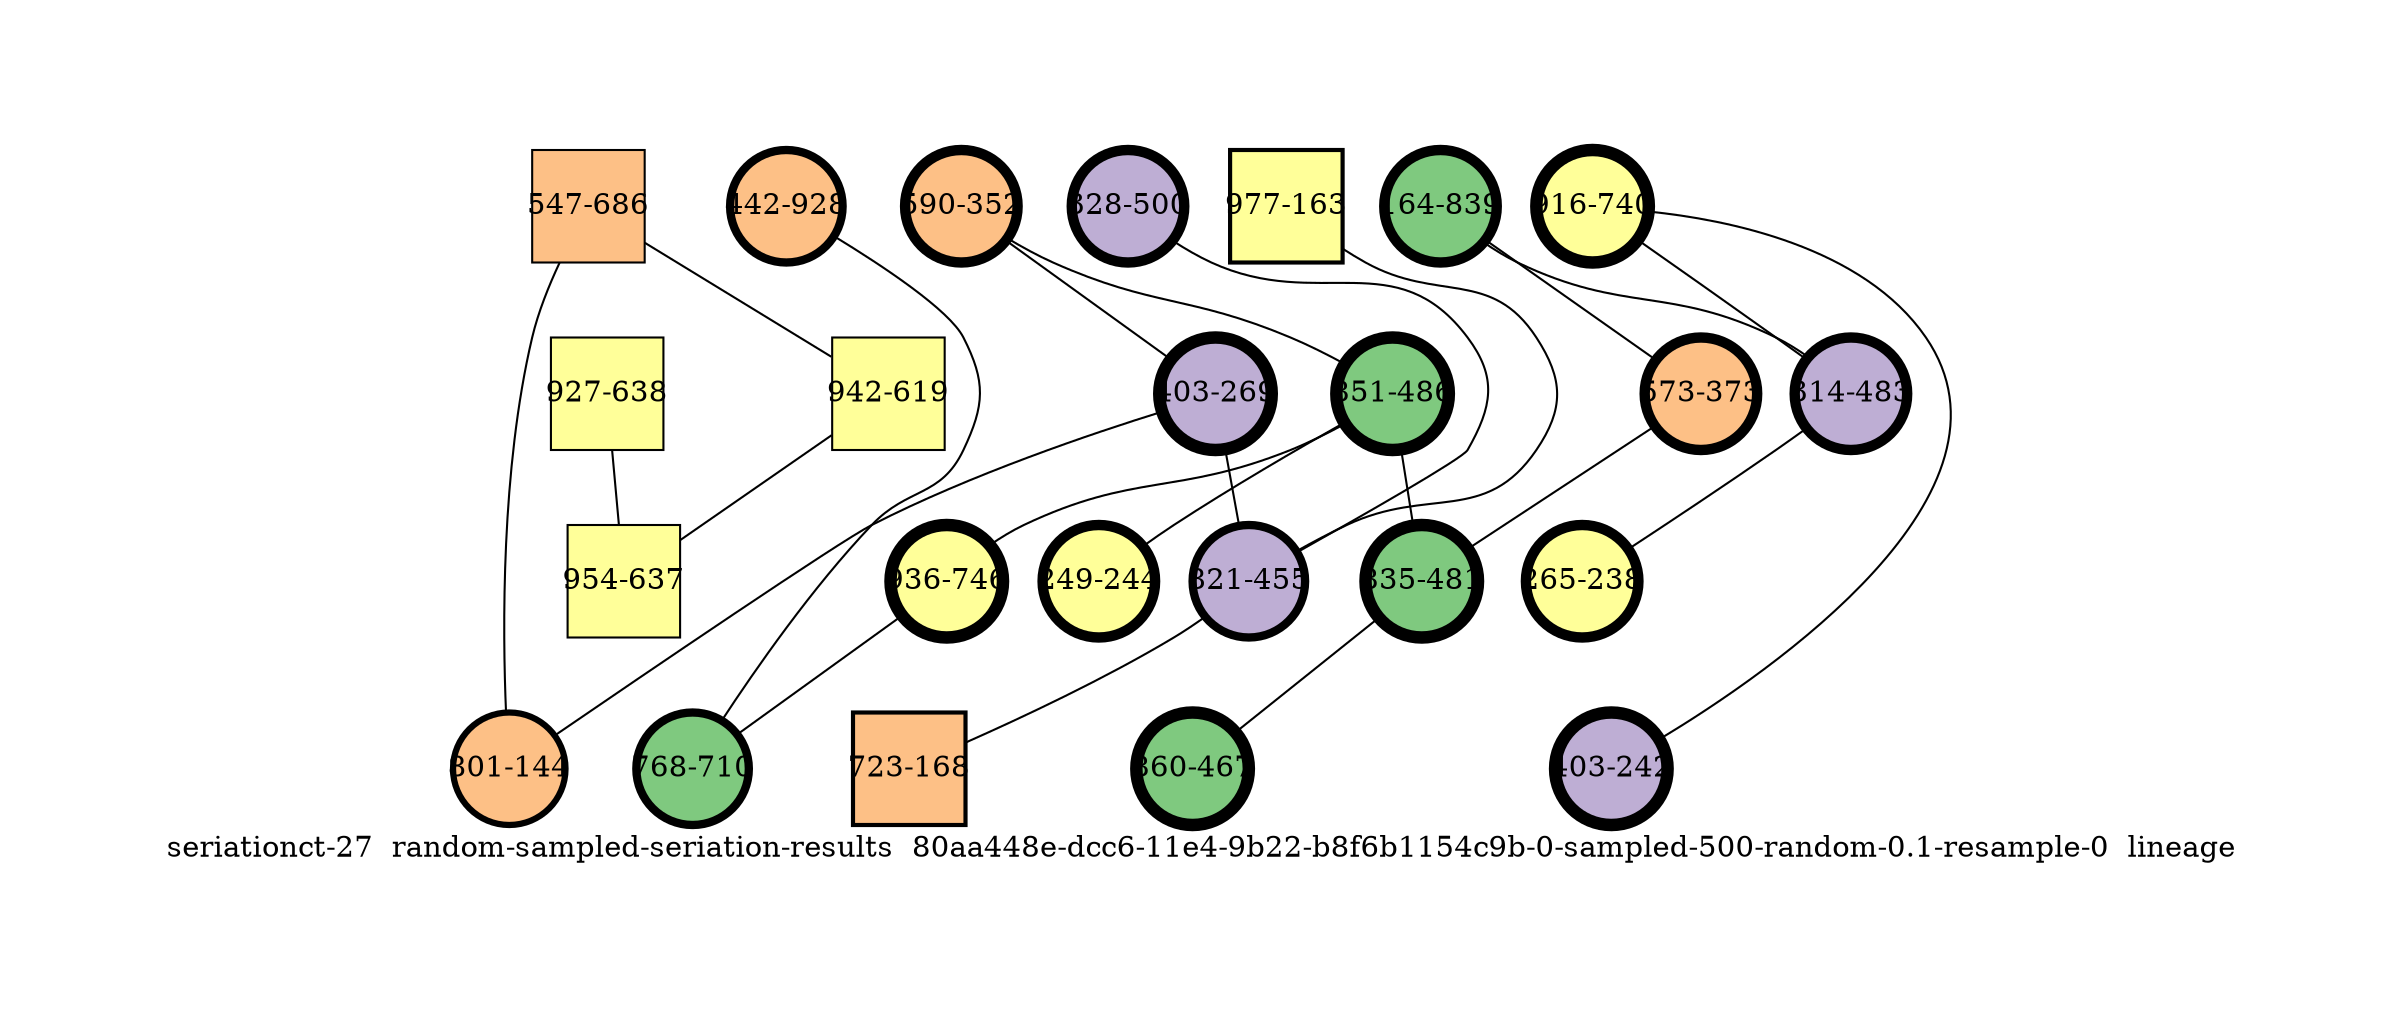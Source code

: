 strict graph "seriationct-27  random-sampled-seriation-results  80aa448e-dcc6-11e4-9b22-b8f6b1154c9b-0-sampled-500-random-0.1-resample-0  lineage" {
labelloc=b;
ratio=auto;
pad="1.0";
label="seriationct-27  random-sampled-seriation-results  80aa448e-dcc6-11e4-9b22-b8f6b1154c9b-0-sampled-500-random-0.1-resample-0  lineage";
node [width="0.75", style=filled, fixedsize=true, height="0.75", shape=circle, label=""];
0 [xCoordinate="352.0", appears_in_slice=5, yCoordinate="590.0", colorscheme=accent6, lineage_id=0, short_label="590-352", label="590-352", shape=circle, cluster_id=2, fillcolor=3, size="500.0", id=0, penwidth="5.0"];
1 [xCoordinate="269.0", appears_in_slice=6, yCoordinate="403.0", colorscheme=accent6, lineage_id=0, short_label="403-269", label="403-269", shape=circle, cluster_id=1, fillcolor=2, size="500.0", id=1, penwidth="6.0"];
2 [xCoordinate="839.0", appears_in_slice=5, yCoordinate="164.0", colorscheme=accent6, lineage_id=0, short_label="164-839", label="164-839", shape=circle, cluster_id=0, fillcolor=1, size="500.0", id=2, penwidth="5.0"];
3 [xCoordinate="740.0", appears_in_slice=6, yCoordinate="916.0", colorscheme=accent6, lineage_id=0, short_label="916-740", label="916-740", shape=circle, cluster_id=3, fillcolor=4, size="500.0", id=3, penwidth="6.0"];
4 [xCoordinate="486.0", appears_in_slice=6, yCoordinate="851.0", colorscheme=accent6, lineage_id=0, short_label="851-486", label="851-486", shape=circle, cluster_id=0, fillcolor=1, size="500.0", id=4, penwidth="6.0"];
5 [xCoordinate="928.0", appears_in_slice=4, yCoordinate="442.0", colorscheme=accent6, lineage_id=0, short_label="442-928", label="442-928", shape=circle, cluster_id=2, fillcolor=3, size="500.0", id=5, penwidth="4.0"];
6 [xCoordinate="686.0", appears_in_slice=1, yCoordinate="547.0", colorscheme=accent6, lineage_id=1, short_label="547-686", label="547-686", shape=square, cluster_id=2, fillcolor=3, size="500.0", id=6, penwidth="1.0"];
7 [xCoordinate="483.0", appears_in_slice=5, yCoordinate="314.0", colorscheme=accent6, lineage_id=0, short_label="314-483", label="314-483", shape=circle, cluster_id=1, fillcolor=2, size="500.0", id=7, penwidth="5.0"];
8 [xCoordinate="144.0", appears_in_slice=3, yCoordinate="801.0", colorscheme=accent6, lineage_id=0, short_label="801-144", label="801-144", shape=circle, cluster_id=2, fillcolor=3, size="500.0", id=8, penwidth="3.0"];
9 [xCoordinate="373.0", appears_in_slice=5, yCoordinate="573.0", colorscheme=accent6, lineage_id=0, short_label="573-373", label="573-373", shape=circle, cluster_id=2, fillcolor=3, size="500.0", id=9, penwidth="5.0"];
10 [xCoordinate="746.0", appears_in_slice=6, yCoordinate="936.0", colorscheme=accent6, lineage_id=0, short_label="936-746", label="936-746", shape=circle, cluster_id=3, fillcolor=4, size="500.0", id=19, penwidth="6.0"];
11 [xCoordinate="500.0", appears_in_slice=5, yCoordinate="328.0", colorscheme=accent6, lineage_id=0, short_label="328-500", label="328-500", shape=circle, cluster_id=1, fillcolor=2, size="500.0", id=11, penwidth="5.0"];
12 [xCoordinate="481.0", appears_in_slice=6, yCoordinate="835.0", colorscheme=accent6, lineage_id=0, short_label="835-481", label="835-481", shape=circle, cluster_id=0, fillcolor=1, size="500.0", id=12, penwidth="6.0"];
13 [xCoordinate="163.0", appears_in_slice=2, yCoordinate="977.0", colorscheme=accent6, lineage_id=1, short_label="977-163", label="977-163", shape=square, cluster_id=3, fillcolor=4, size="500.0", id=13, penwidth="2.0"];
14 [xCoordinate="455.0", appears_in_slice=4, yCoordinate="821.0", colorscheme=accent6, lineage_id=0, short_label="821-455", label="821-455", shape=circle, cluster_id=1, fillcolor=2, size="500.0", id=14, penwidth="4.0"];
15 [xCoordinate="710.0", appears_in_slice=4, yCoordinate="768.0", colorscheme=accent6, lineage_id=0, short_label="768-710", label="768-710", shape=circle, cluster_id=0, fillcolor=1, size="500.0", id=15, penwidth="4.0"];
16 [xCoordinate="168.0", appears_in_slice=2, yCoordinate="723.0", colorscheme=accent6, lineage_id=1, short_label="723-168", label="723-168", shape=square, cluster_id=2, fillcolor=3, size="500.0", id=16, penwidth="2.0"];
17 [xCoordinate="619.0", appears_in_slice=1, yCoordinate="942.0", colorscheme=accent6, lineage_id=1, short_label="942-619", label="942-619", shape=square, cluster_id=3, fillcolor=4, size="500.0", id=17, penwidth="1.0"];
18 [xCoordinate="638.0", appears_in_slice=1, yCoordinate="927.0", colorscheme=accent6, lineage_id=1, short_label="927-638", label="927-638", shape=square, cluster_id=3, fillcolor=4, size="500.0", id=18, penwidth="1.0"];
19 [xCoordinate="242.0", appears_in_slice=6, yCoordinate="403.0", colorscheme=accent6, lineage_id=0, short_label="403-242", label="403-242", shape=circle, cluster_id=1, fillcolor=2, size="500.0", id=10, penwidth="6.0"];
20 [xCoordinate="467.0", appears_in_slice=6, yCoordinate="860.0", colorscheme=accent6, lineage_id=0, short_label="860-467", label="860-467", shape=circle, cluster_id=0, fillcolor=1, size="500.0", id=20, penwidth="6.0"];
21 [xCoordinate="244.0", appears_in_slice=5, yCoordinate="249.0", colorscheme=accent6, lineage_id=0, short_label="249-244", label="249-244", shape=circle, cluster_id=3, fillcolor=4, size="500.0", id=21, penwidth="5.0"];
22 [xCoordinate="238.0", appears_in_slice=5, yCoordinate="265.0", colorscheme=accent6, lineage_id=0, short_label="265-238", label="265-238", shape=circle, cluster_id=3, fillcolor=4, size="500.0", id=22, penwidth="5.0"];
23 [xCoordinate="637.0", appears_in_slice=1, yCoordinate="954.0", colorscheme=accent6, lineage_id=1, short_label="954-637", label="954-637", shape=square, cluster_id=3, fillcolor=4, size="500.0", id=23, penwidth="1.0"];
0 -- 1  [inverseweight="2.51787744975", weight="0.397159917414"];
0 -- 4  [inverseweight="4.38731547888", weight="0.227929813759"];
1 -- 8  [inverseweight="3.08536185425", weight="0.324111092066"];
1 -- 14  [inverseweight="3.46737636484", weight="0.288402496522"];
2 -- 9  [inverseweight="23.6227795631", weight="0.042332020977"];
2 -- 7  [inverseweight="31.25", weight="0.032"];
3 -- 19  [inverseweight="29.3610109757", weight="0.0340587727319"];
3 -- 7  [inverseweight="9.35601485706", weight="0.106883113727"];
4 -- 10  [inverseweight="4.78474376469", weight="0.208997607642"];
4 -- 12  [inverseweight="5.1897832771", weight="0.192686273512"];
4 -- 21  [inverseweight="4.04596430219", weight="0.247159867292"];
5 -- 15  [inverseweight="24.0007680369", weight="0.041665333312"];
6 -- 8  [inverseweight="1.55788188303", weight="0.641897188029"];
6 -- 17  [inverseweight="1.49774459706", weight="0.667670577456"];
7 -- 22  [inverseweight="46.0287308949", weight="0.0217255609824"];
9 -- 12  [inverseweight="5.92806659656", weight="0.168689063072"];
10 -- 15  [inverseweight="1.49884782886", weight="0.667179136364"];
11 -- 14  [inverseweight="2.54381290728", weight="0.39311067144"];
12 -- 20  [inverseweight="32.1412173267", weight="0.0311126983722"];
13 -- 14  [inverseweight="2.11039984384", weight="0.473843856138"];
14 -- 16  [inverseweight="2.7591062826", weight="0.362436201282"];
17 -- 23  [inverseweight="22.8694676873", weight="0.0437264222182"];
18 -- 23  [inverseweight="30.2061046665", weight="0.0331058907145"];
}
